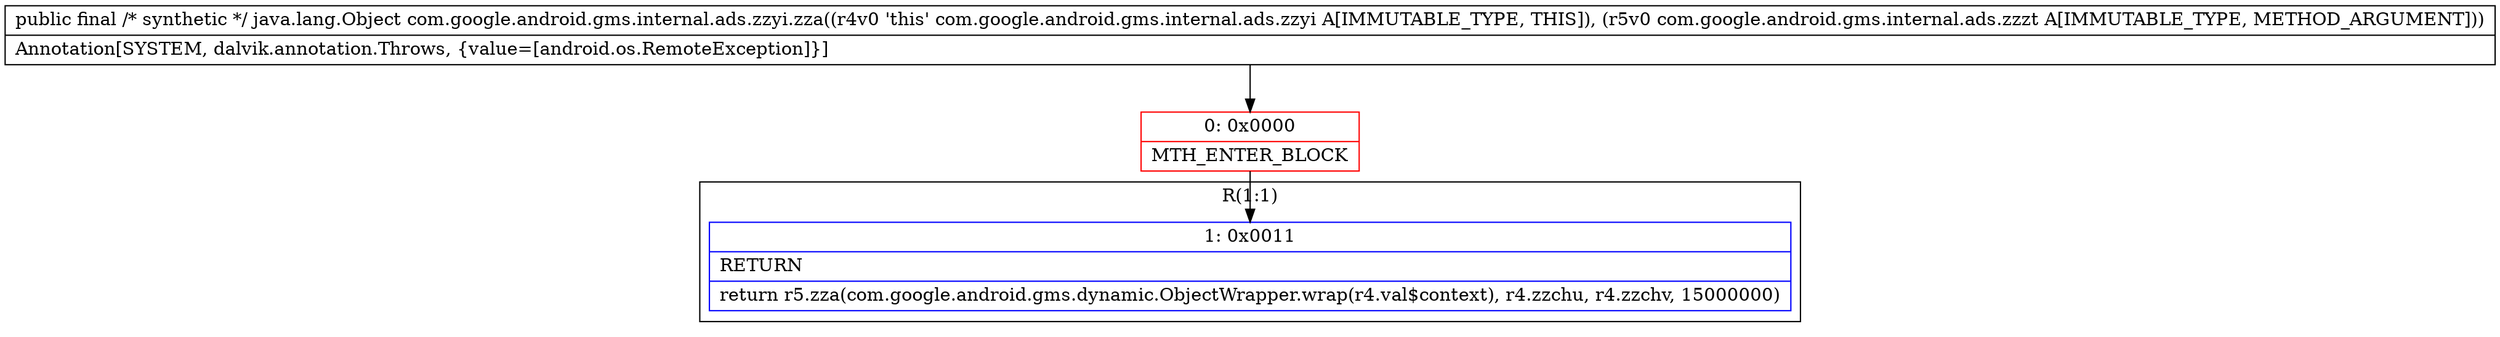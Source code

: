 digraph "CFG forcom.google.android.gms.internal.ads.zzyi.zza(Lcom\/google\/android\/gms\/internal\/ads\/zzzt;)Ljava\/lang\/Object;" {
subgraph cluster_Region_540405002 {
label = "R(1:1)";
node [shape=record,color=blue];
Node_1 [shape=record,label="{1\:\ 0x0011|RETURN\l|return r5.zza(com.google.android.gms.dynamic.ObjectWrapper.wrap(r4.val$context), r4.zzchu, r4.zzchv, 15000000)\l}"];
}
Node_0 [shape=record,color=red,label="{0\:\ 0x0000|MTH_ENTER_BLOCK\l}"];
MethodNode[shape=record,label="{public final \/* synthetic *\/ java.lang.Object com.google.android.gms.internal.ads.zzyi.zza((r4v0 'this' com.google.android.gms.internal.ads.zzyi A[IMMUTABLE_TYPE, THIS]), (r5v0 com.google.android.gms.internal.ads.zzzt A[IMMUTABLE_TYPE, METHOD_ARGUMENT]))  | Annotation[SYSTEM, dalvik.annotation.Throws, \{value=[android.os.RemoteException]\}]\l}"];
MethodNode -> Node_0;
Node_0 -> Node_1;
}

